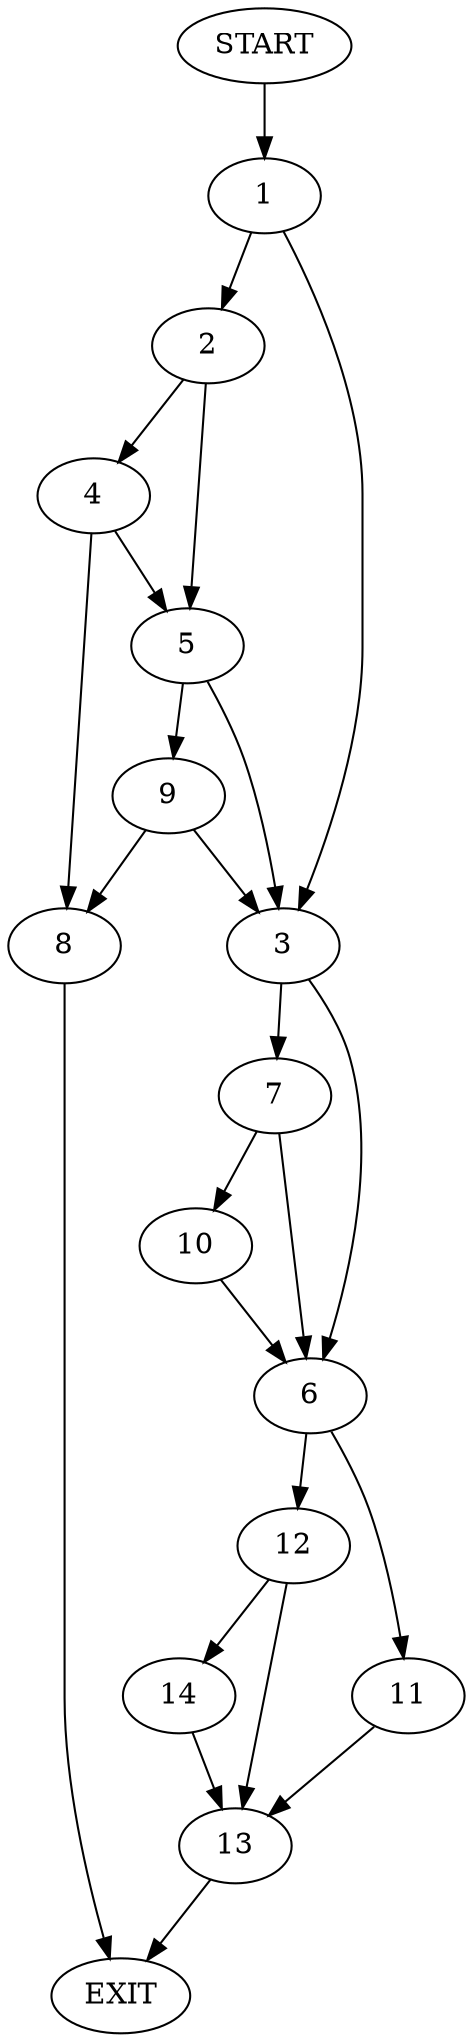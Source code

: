 digraph {
0 [label="START"]
15 [label="EXIT"]
0 -> 1
1 -> 2
1 -> 3
2 -> 4
2 -> 5
3 -> 6
3 -> 7
4 -> 8
4 -> 5
5 -> 9
5 -> 3
8 -> 15
9 -> 8
9 -> 3
7 -> 6
7 -> 10
6 -> 11
6 -> 12
10 -> 6
11 -> 13
12 -> 14
12 -> 13
13 -> 15
14 -> 13
}

